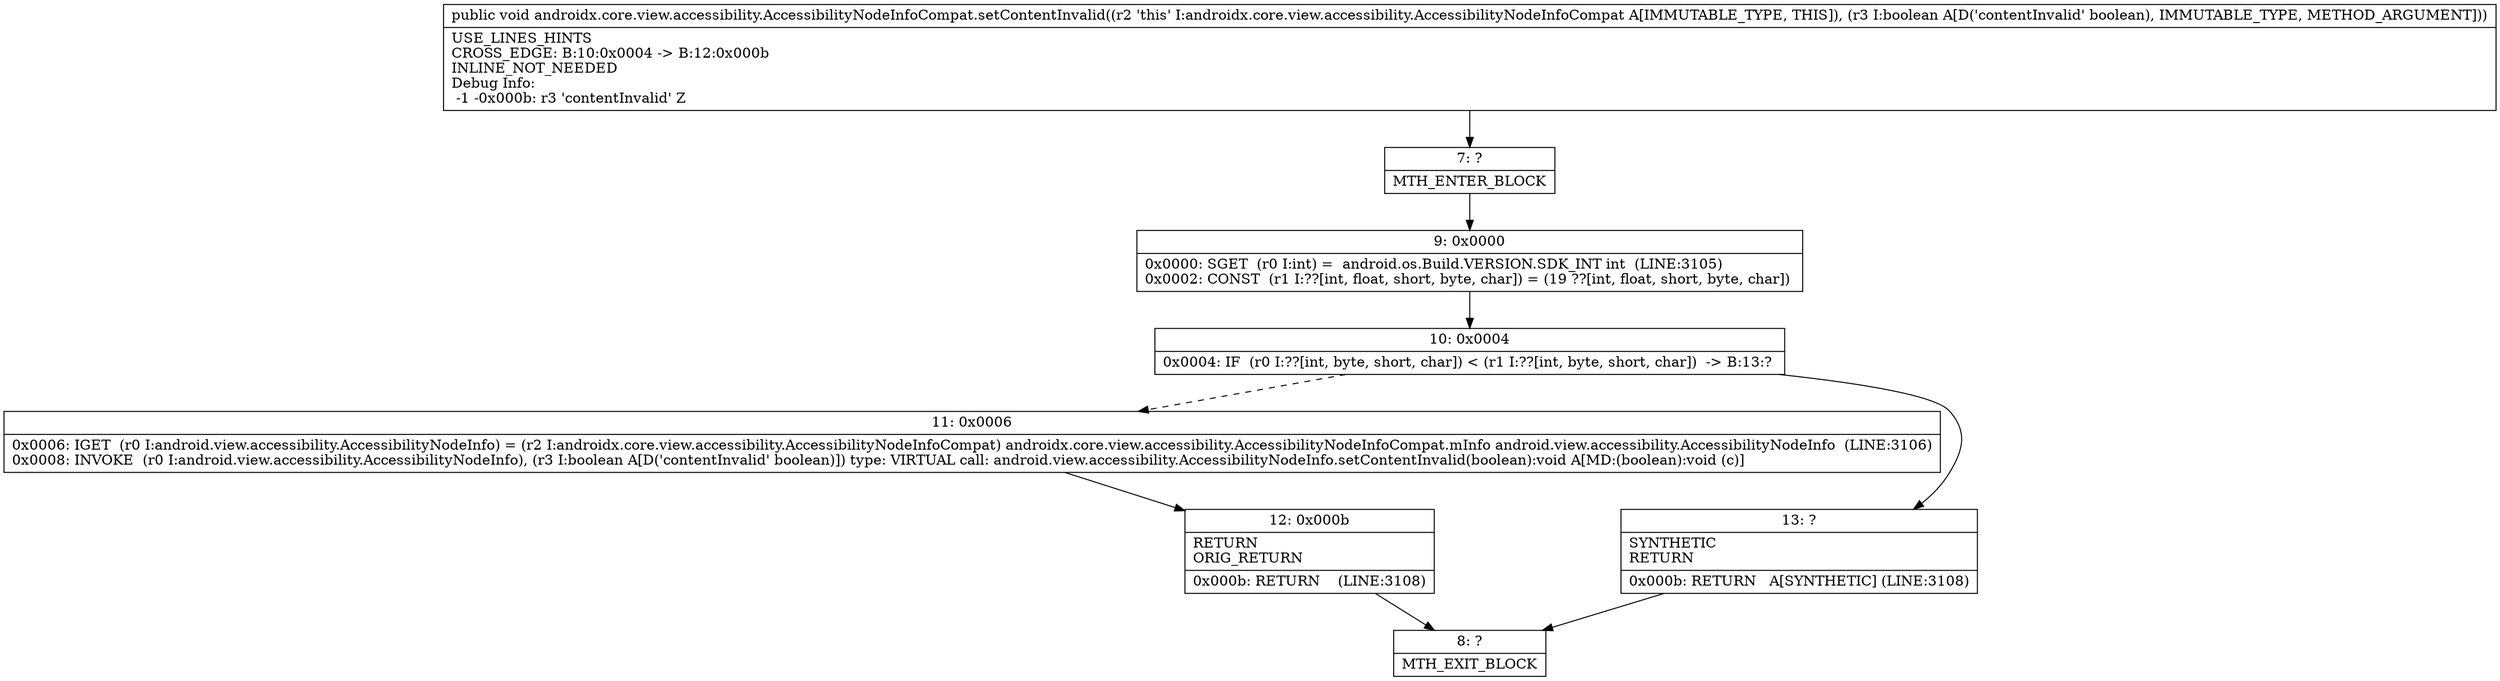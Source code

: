 digraph "CFG forandroidx.core.view.accessibility.AccessibilityNodeInfoCompat.setContentInvalid(Z)V" {
Node_7 [shape=record,label="{7\:\ ?|MTH_ENTER_BLOCK\l}"];
Node_9 [shape=record,label="{9\:\ 0x0000|0x0000: SGET  (r0 I:int) =  android.os.Build.VERSION.SDK_INT int  (LINE:3105)\l0x0002: CONST  (r1 I:??[int, float, short, byte, char]) = (19 ??[int, float, short, byte, char]) \l}"];
Node_10 [shape=record,label="{10\:\ 0x0004|0x0004: IF  (r0 I:??[int, byte, short, char]) \< (r1 I:??[int, byte, short, char])  \-\> B:13:? \l}"];
Node_11 [shape=record,label="{11\:\ 0x0006|0x0006: IGET  (r0 I:android.view.accessibility.AccessibilityNodeInfo) = (r2 I:androidx.core.view.accessibility.AccessibilityNodeInfoCompat) androidx.core.view.accessibility.AccessibilityNodeInfoCompat.mInfo android.view.accessibility.AccessibilityNodeInfo  (LINE:3106)\l0x0008: INVOKE  (r0 I:android.view.accessibility.AccessibilityNodeInfo), (r3 I:boolean A[D('contentInvalid' boolean)]) type: VIRTUAL call: android.view.accessibility.AccessibilityNodeInfo.setContentInvalid(boolean):void A[MD:(boolean):void (c)]\l}"];
Node_12 [shape=record,label="{12\:\ 0x000b|RETURN\lORIG_RETURN\l|0x000b: RETURN    (LINE:3108)\l}"];
Node_8 [shape=record,label="{8\:\ ?|MTH_EXIT_BLOCK\l}"];
Node_13 [shape=record,label="{13\:\ ?|SYNTHETIC\lRETURN\l|0x000b: RETURN   A[SYNTHETIC] (LINE:3108)\l}"];
MethodNode[shape=record,label="{public void androidx.core.view.accessibility.AccessibilityNodeInfoCompat.setContentInvalid((r2 'this' I:androidx.core.view.accessibility.AccessibilityNodeInfoCompat A[IMMUTABLE_TYPE, THIS]), (r3 I:boolean A[D('contentInvalid' boolean), IMMUTABLE_TYPE, METHOD_ARGUMENT]))  | USE_LINES_HINTS\lCROSS_EDGE: B:10:0x0004 \-\> B:12:0x000b\lINLINE_NOT_NEEDED\lDebug Info:\l  \-1 \-0x000b: r3 'contentInvalid' Z\l}"];
MethodNode -> Node_7;Node_7 -> Node_9;
Node_9 -> Node_10;
Node_10 -> Node_11[style=dashed];
Node_10 -> Node_13;
Node_11 -> Node_12;
Node_12 -> Node_8;
Node_13 -> Node_8;
}

